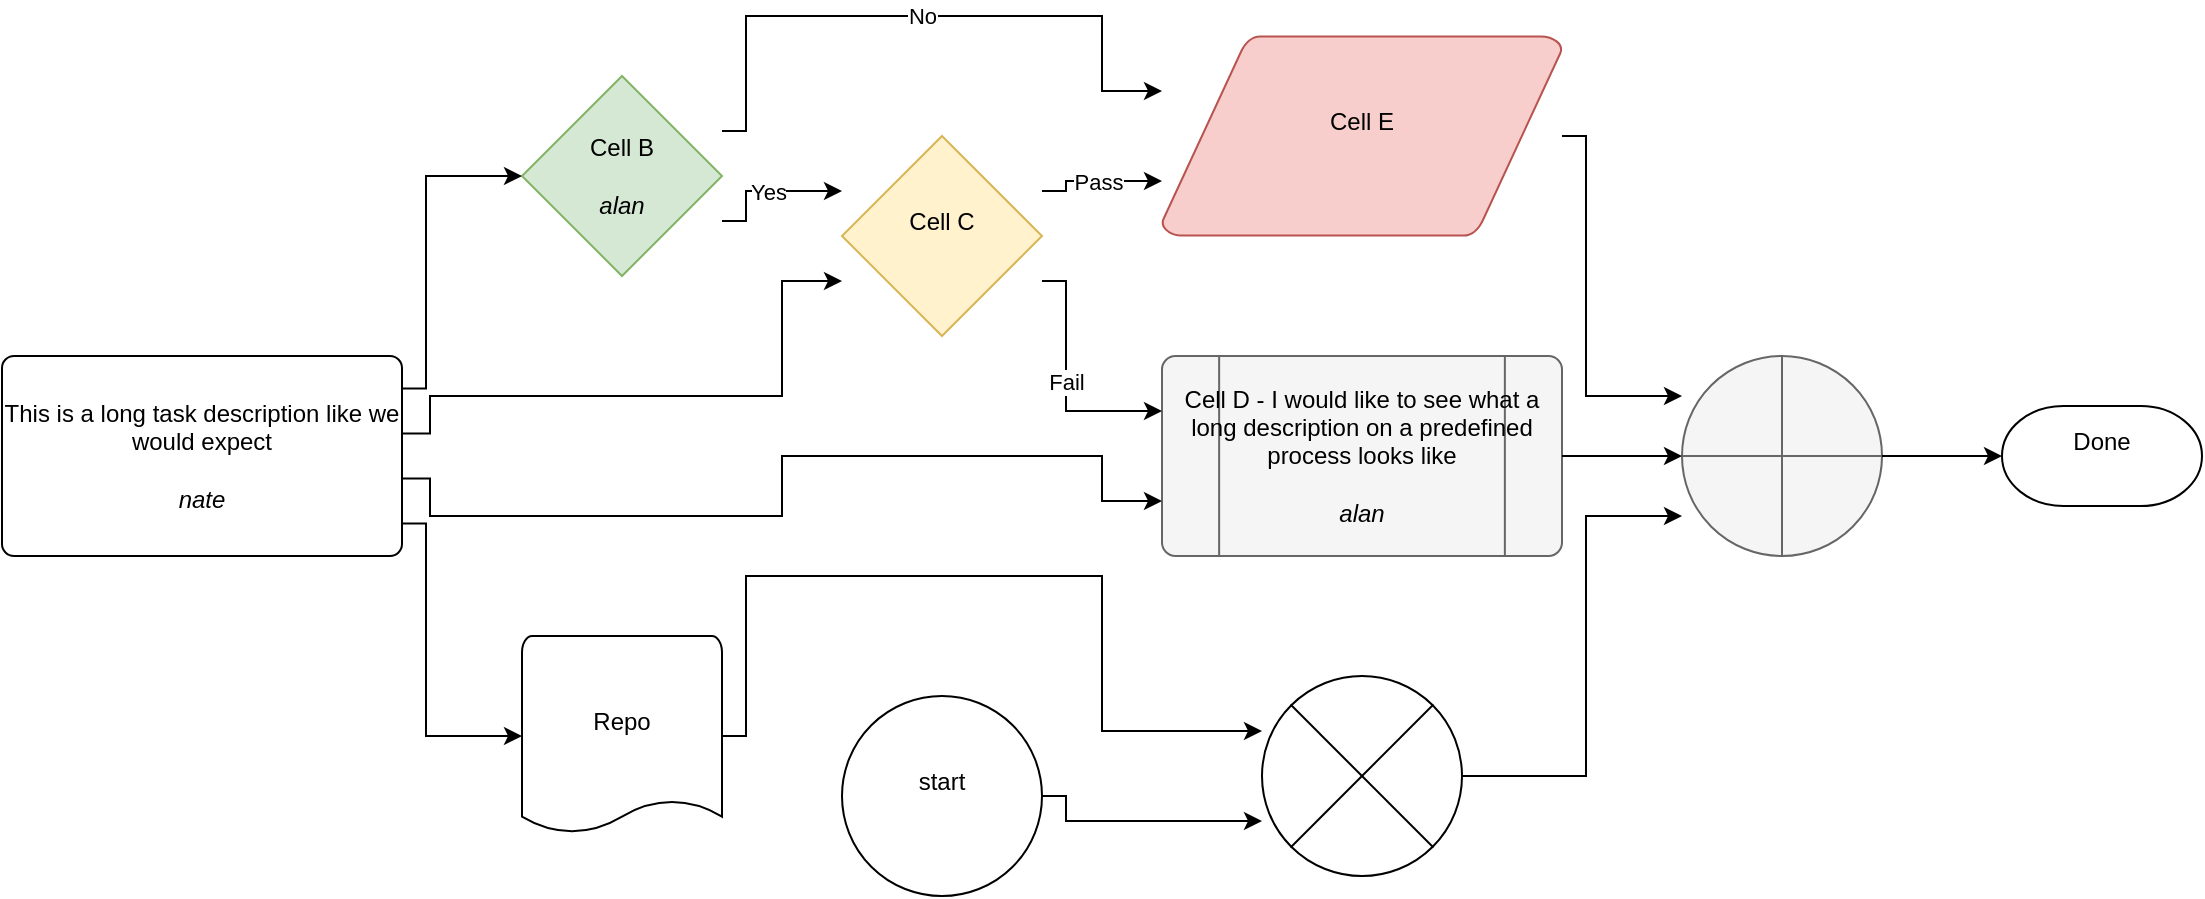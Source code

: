 <mxfile>
    <diagram id="1lin1rByFeLS2CHGnY1c" name="pageWithNumber">
        <mxGraphModel dx="3197" dy="1923" grid="0" gridSize="10" guides="1" tooltips="1" connect="1" arrows="1" fold="0" page="0" pageScale="1" pageWidth="850" pageHeight="1100" math="0" shadow="0">
            <root>
                <mxCell id="0"/>
                <mxCell id="1" parent="0"/>
                <UserObject label="%description%&lt;br&gt;&lt;br&gt;&lt;i&gt;%owner%&lt;/i&gt;" owner="nate" description="This is a long task description like we would expect" status="todo" function="" phase="" estimated_duration="" estimated_completion_date="" notes="" wbs="" oqe="" placeholders="1" id="2">
                    <mxCell style="whiteSpace=wrap;shape=mxgraph.flowchart.process;html=1;" parent="1" vertex="1">
                        <mxGeometry x="20" y="190" width="200" height="100" as="geometry"/>
                    </mxCell>
                </UserObject>
                <UserObject label="%description%&lt;br&gt;&lt;br&gt;&lt;i&gt;%owner%&lt;/i&gt;" owner="alan" description="Cell B" status="done" function="mechanical" phase="detail design" estimated_duration="" estimated_completion_date="" notes="" wbs="" oqe="" placeholders="1" id="3">
                    <mxCell style="whiteSpace=wrap;shape=mxgraph.flowchart.decision;fillColor=#d5e8d4;strokeColor=#82b366;html=1;" parent="1" vertex="1">
                        <mxGeometry x="280" y="50" width="100" height="100" as="geometry"/>
                    </mxCell>
                </UserObject>
                <UserObject label="%description%&lt;br&gt;&lt;br&gt;&lt;i&gt;%owner%&lt;/i&gt;" owner="" description="Cell C" status="doing" function="" phase="" estimated_duration="" estimated_completion_date="" notes="" wbs="" oqe="" placeholders="1" id="4">
                    <mxCell style="whiteSpace=wrap;shape=mxgraph.flowchart.decision;fillColor=#fff2cc;strokeColor=#d6b656;html=1;" parent="1" vertex="1">
                        <mxGeometry x="440" y="80" width="100" height="100" as="geometry"/>
                    </mxCell>
                </UserObject>
                <UserObject label="%description%&lt;br&gt;&lt;br&gt;&lt;i&gt;%owner%&lt;/i&gt;" owner="alan" description="Cell D - I would like to see what a long description on a predefined process looks like" status="waiting" function="" phase="" estimated_duration="" estimated_completion_date="" notes="" wbs="" oqe="" placeholders="1" id="5">
                    <mxCell style="whiteSpace=wrap;shape=mxgraph.flowchart.predefined_process;fillColor=#f5f5f5;strokeColor=#666666;html=1;" parent="1" vertex="1">
                        <mxGeometry x="600" y="190" width="200" height="100" as="geometry"/>
                    </mxCell>
                </UserObject>
                <UserObject label="%description%&lt;br&gt;&lt;br&gt;&lt;i&gt;%owner%&lt;/i&gt;" owner="" description="Cell E" status="stop" function="" phase="" estimated_duration="" estimated_completion_date="" notes="" wbs="" oqe="" placeholders="1" id="6">
                    <mxCell style="whiteSpace=wrap;shape=mxgraph.flowchart.data;fillColor=#f8cecc;strokeColor=#b85450;html=1;" parent="1" vertex="1">
                        <mxGeometry x="600" y="30" width="200" height="100" as="geometry"/>
                    </mxCell>
                </UserObject>
                <UserObject label="%description%&lt;br&gt;&lt;br&gt;&lt;i&gt;%owner%&lt;/i&gt;" owner="" description="" status="waiting" function="" phase="" estimated_duration="" estimated_completion_date="" notes="" wbs="" oqe="" placeholders="1" id="7">
                    <mxCell style="whiteSpace=wrap;shape=mxgraph.flowchart.summing_function;fillColor=#f5f5f5;strokeColor=#666666;html=1;" parent="1" vertex="1">
                        <mxGeometry x="860" y="190" width="100" height="100" as="geometry"/>
                    </mxCell>
                </UserObject>
                <UserObject label="%description%&lt;br&gt;&lt;br&gt;&lt;i&gt;%owner%&lt;/i&gt;" owner="" description="Done" status="" function="" phase="" estimated_duration="" estimated_completion_date="" notes="" wbs="" oqe="" placeholders="1" id="8">
                    <mxCell style="whiteSpace=wrap;shape=mxgraph.flowchart.terminator;html=1;" parent="1" vertex="1">
                        <mxGeometry x="1020" y="215" width="100" height="50" as="geometry"/>
                    </mxCell>
                </UserObject>
                <UserObject label="%description%&lt;br&gt;&lt;br&gt;&lt;i&gt;%owner%&lt;/i&gt;" owner="" description="Repo" status="" function="" phase="" estimated_duration="" estimated_completion_date="" notes="" wbs="" oqe="" placeholders="1" id="9">
                    <mxCell style="whiteSpace=wrap;shape=mxgraph.flowchart.document;html=1;" parent="1" vertex="1">
                        <mxGeometry x="280" y="330" width="100" height="100" as="geometry"/>
                    </mxCell>
                </UserObject>
                <UserObject label="%description%&lt;br&gt;&lt;br&gt;&lt;i&gt;%owner%&lt;/i&gt;" owner="" description="" status="" function="" phase="" estimated_duration="" estimated_completion_date="" notes="" wbs="" oqe="" placeholders="1" id="10">
                    <mxCell style="whiteSpace=wrap;shape=mxgraph.flowchart.or;html=1;" parent="1" vertex="1">
                        <mxGeometry x="650" y="350" width="100" height="100" as="geometry"/>
                    </mxCell>
                </UserObject>
                <UserObject label="%description%&lt;br&gt;&lt;br&gt;&lt;i&gt;%owner%&lt;/i&gt;" owner="" description="start" status="" function="" phase="" estimated_duration="" estimated_completion_date="" notes="" wbs="" oqe="" placeholders="1" id="11">
                    <mxCell style="whiteSpace=wrap;shape=mxgraph.flowchart.start_1;html=1;" parent="1" vertex="1">
                        <mxGeometry x="440" y="360" width="100" height="100" as="geometry"/>
                    </mxCell>
                </UserObject>
                <mxCell id="12" value="" style="edgeStyle=orthogonalEdgeStyle;rounded=0;orthogonalLoop=1;jettySize=auto;html=1;" parent="1" source="2" target="3" edge="1">
                    <mxGeometry relative="1" as="geometry">
                        <Array as="points">
                            <mxPoint x="232" y="206.25"/>
                            <mxPoint x="268" y="100"/>
                        </Array>
                    </mxGeometry>
                </mxCell>
                <mxCell id="13" value="" style="edgeStyle=orthogonalEdgeStyle;rounded=0;orthogonalLoop=1;jettySize=auto;html=1;" parent="1" source="2" target="4" edge="1">
                    <mxGeometry relative="1" as="geometry">
                        <Array as="points">
                            <mxPoint x="234" y="228.75"/>
                            <mxPoint x="250" y="210"/>
                            <mxPoint x="410" y="210"/>
                            <mxPoint x="428" y="152.5"/>
                        </Array>
                    </mxGeometry>
                </mxCell>
                <mxCell id="14" value="" style="edgeStyle=orthogonalEdgeStyle;rounded=0;orthogonalLoop=1;jettySize=auto;html=1;" parent="1" source="2" target="5" edge="1">
                    <mxGeometry relative="1" as="geometry">
                        <Array as="points">
                            <mxPoint x="234" y="251.25"/>
                            <mxPoint x="250" y="270"/>
                            <mxPoint x="410" y="270"/>
                            <mxPoint x="410" y="240"/>
                            <mxPoint x="570" y="240"/>
                            <mxPoint x="588" y="262.5"/>
                        </Array>
                    </mxGeometry>
                </mxCell>
                <mxCell id="15" value="" style="edgeStyle=orthogonalEdgeStyle;rounded=0;orthogonalLoop=1;jettySize=auto;html=1;" parent="1" source="2" target="9" edge="1">
                    <mxGeometry relative="1" as="geometry">
                        <Array as="points">
                            <mxPoint x="232" y="273.75"/>
                            <mxPoint x="268" y="380"/>
                        </Array>
                    </mxGeometry>
                </mxCell>
                <mxCell id="16" value="" style="edgeStyle=orthogonalEdgeStyle;rounded=0;orthogonalLoop=1;jettySize=auto;html=1;" parent="1" source="5" target="7" edge="1">
                    <mxGeometry relative="1" as="geometry">
                        <Array as="points">
                            <mxPoint x="812" y="240"/>
                            <mxPoint x="846" y="240"/>
                        </Array>
                    </mxGeometry>
                </mxCell>
                <mxCell id="17" value="" style="edgeStyle=orthogonalEdgeStyle;rounded=0;orthogonalLoop=1;jettySize=auto;html=1;" parent="1" source="6" target="7" edge="1">
                    <mxGeometry relative="1" as="geometry">
                        <Array as="points">
                            <mxPoint x="812" y="80"/>
                            <mxPoint x="848" y="210"/>
                        </Array>
                    </mxGeometry>
                </mxCell>
                <mxCell id="18" value="" style="edgeStyle=orthogonalEdgeStyle;rounded=0;orthogonalLoop=1;jettySize=auto;html=1;" parent="1" source="7" target="8" edge="1">
                    <mxGeometry relative="1" as="geometry">
                        <Array as="points">
                            <mxPoint x="972" y="240"/>
                            <mxPoint x="1008" y="240"/>
                        </Array>
                    </mxGeometry>
                </mxCell>
                <mxCell id="19" value="" style="edgeStyle=orthogonalEdgeStyle;rounded=0;orthogonalLoop=1;jettySize=auto;html=1;" parent="1" source="9" target="10" edge="1">
                    <mxGeometry relative="1" as="geometry">
                        <Array as="points">
                            <mxPoint x="392" y="380"/>
                            <mxPoint x="410" y="300"/>
                            <mxPoint x="570" y="300"/>
                            <mxPoint x="588" y="377.5"/>
                        </Array>
                    </mxGeometry>
                </mxCell>
                <mxCell id="20" value="" style="edgeStyle=orthogonalEdgeStyle;rounded=0;orthogonalLoop=1;jettySize=auto;html=1;" parent="1" source="10" target="7" edge="1">
                    <mxGeometry relative="1" as="geometry">
                        <Array as="points">
                            <mxPoint x="812" y="400"/>
                            <mxPoint x="848" y="270"/>
                        </Array>
                    </mxGeometry>
                </mxCell>
                <mxCell id="21" value="" style="edgeStyle=orthogonalEdgeStyle;rounded=0;orthogonalLoop=1;jettySize=auto;html=1;" parent="1" source="11" target="10" edge="1">
                    <mxGeometry relative="1" as="geometry">
                        <Array as="points">
                            <mxPoint x="552" y="410"/>
                            <mxPoint x="588" y="422.5"/>
                        </Array>
                    </mxGeometry>
                </mxCell>
                <mxCell id="22" value="Yes" style="edgeStyle=orthogonalEdgeStyle;rounded=0;orthogonalLoop=1;jettySize=auto;html=1;" parent="1" source="3" target="4" edge="1">
                    <mxGeometry relative="1" as="geometry">
                        <Array as="points">
                            <mxPoint x="392" y="122.5"/>
                            <mxPoint x="428" y="107.5"/>
                        </Array>
                    </mxGeometry>
                </mxCell>
                <mxCell id="23" value="Pass" style="edgeStyle=orthogonalEdgeStyle;rounded=0;orthogonalLoop=1;jettySize=auto;html=1;" parent="1" source="4" target="6" edge="1">
                    <mxGeometry relative="1" as="geometry">
                        <Array as="points">
                            <mxPoint x="552" y="107.5"/>
                            <mxPoint x="588" y="102.5"/>
                        </Array>
                    </mxGeometry>
                </mxCell>
                <mxCell id="24" value="No" style="edgeStyle=orthogonalEdgeStyle;rounded=0;orthogonalLoop=1;jettySize=auto;html=1;" parent="1" source="3" target="6" edge="1">
                    <mxGeometry relative="1" as="geometry">
                        <Array as="points">
                            <mxPoint x="392" y="77.5"/>
                            <mxPoint x="410" y="20"/>
                            <mxPoint x="570" y="20"/>
                            <mxPoint x="588" y="57.5"/>
                        </Array>
                    </mxGeometry>
                </mxCell>
                <mxCell id="25" value="Fail" style="edgeStyle=orthogonalEdgeStyle;rounded=0;orthogonalLoop=1;jettySize=auto;html=1;" parent="1" source="4" target="5" edge="1">
                    <mxGeometry relative="1" as="geometry">
                        <Array as="points">
                            <mxPoint x="552" y="152.5"/>
                            <mxPoint x="588" y="217.5"/>
                        </Array>
                    </mxGeometry>
                </mxCell>
            </root>
        </mxGraphModel>
    </diagram>
</mxfile>